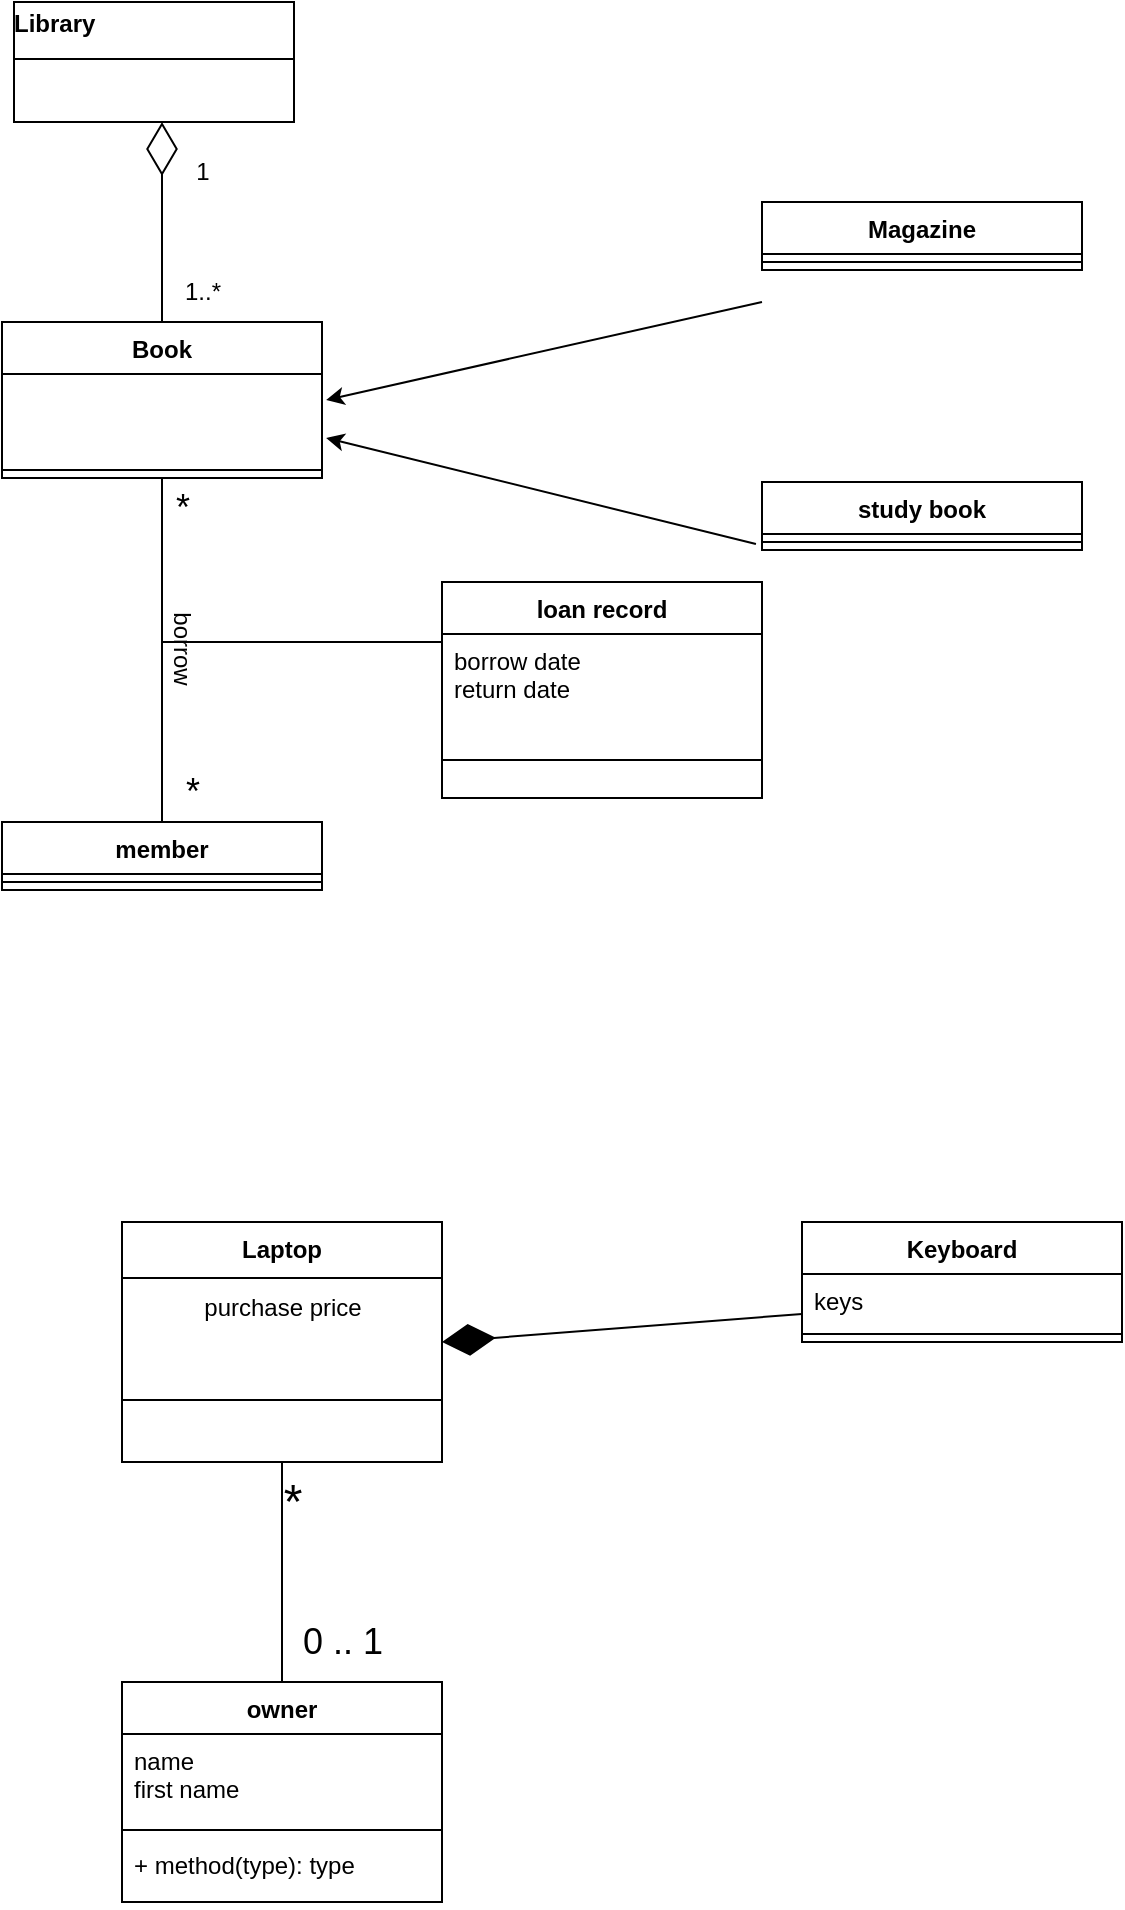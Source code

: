 <mxfile version="28.1.2">
  <diagram name="Page-1" id="4t1QrTCqXVNscy9vnB4k">
    <mxGraphModel dx="1186" dy="916" grid="1" gridSize="10" guides="1" tooltips="1" connect="1" arrows="1" fold="1" page="1" pageScale="1" pageWidth="827" pageHeight="1169" math="0" shadow="0">
      <root>
        <mxCell id="0" />
        <mxCell id="1" parent="0" />
        <mxCell id="gIvBNl1tFmCqU8H3zkNl-5" value="Book" style="swimlane;fontStyle=1;align=center;verticalAlign=top;childLayout=stackLayout;horizontal=1;startSize=26;horizontalStack=0;resizeParent=1;resizeParentMax=0;resizeLast=0;collapsible=1;marginBottom=0;whiteSpace=wrap;html=1;" vertex="1" parent="1">
          <mxGeometry x="100" y="200" width="160" height="78" as="geometry" />
        </mxCell>
        <mxCell id="gIvBNl1tFmCqU8H3zkNl-6" value="&lt;div&gt;&lt;br&gt;&lt;/div&gt;" style="text;strokeColor=none;fillColor=none;align=left;verticalAlign=top;spacingLeft=4;spacingRight=4;overflow=hidden;rotatable=0;points=[[0,0.5],[1,0.5]];portConstraint=eastwest;whiteSpace=wrap;html=1;" vertex="1" parent="gIvBNl1tFmCqU8H3zkNl-5">
          <mxGeometry y="26" width="160" height="44" as="geometry" />
        </mxCell>
        <mxCell id="gIvBNl1tFmCqU8H3zkNl-7" value="" style="line;strokeWidth=1;fillColor=none;align=left;verticalAlign=middle;spacingTop=-1;spacingLeft=3;spacingRight=3;rotatable=0;labelPosition=right;points=[];portConstraint=eastwest;strokeColor=inherit;" vertex="1" parent="gIvBNl1tFmCqU8H3zkNl-5">
          <mxGeometry y="70" width="160" height="8" as="geometry" />
        </mxCell>
        <mxCell id="gIvBNl1tFmCqU8H3zkNl-9" value="" style="endArrow=classic;html=1;rounded=0;entryX=1.013;entryY=0.295;entryDx=0;entryDy=0;entryPerimeter=0;" edge="1" parent="1" target="gIvBNl1tFmCqU8H3zkNl-6">
          <mxGeometry width="50" height="50" relative="1" as="geometry">
            <mxPoint x="480" y="190" as="sourcePoint" />
            <mxPoint x="550" y="199" as="targetPoint" />
            <Array as="points" />
          </mxGeometry>
        </mxCell>
        <mxCell id="gIvBNl1tFmCqU8H3zkNl-10" value="Magazine" style="swimlane;fontStyle=1;align=center;verticalAlign=top;childLayout=stackLayout;horizontal=1;startSize=26;horizontalStack=0;resizeParent=1;resizeParentMax=0;resizeLast=0;collapsible=1;marginBottom=0;whiteSpace=wrap;html=1;" vertex="1" parent="1">
          <mxGeometry x="480" y="140" width="160" height="34" as="geometry" />
        </mxCell>
        <mxCell id="gIvBNl1tFmCqU8H3zkNl-12" value="" style="line;strokeWidth=1;fillColor=none;align=left;verticalAlign=middle;spacingTop=-1;spacingLeft=3;spacingRight=3;rotatable=0;labelPosition=right;points=[];portConstraint=eastwest;strokeColor=inherit;" vertex="1" parent="gIvBNl1tFmCqU8H3zkNl-10">
          <mxGeometry y="26" width="160" height="8" as="geometry" />
        </mxCell>
        <mxCell id="gIvBNl1tFmCqU8H3zkNl-14" value="study book" style="swimlane;fontStyle=1;align=center;verticalAlign=top;childLayout=stackLayout;horizontal=1;startSize=26;horizontalStack=0;resizeParent=1;resizeParentMax=0;resizeLast=0;collapsible=1;marginBottom=0;whiteSpace=wrap;html=1;" vertex="1" parent="1">
          <mxGeometry x="480" y="280" width="160" height="34" as="geometry" />
        </mxCell>
        <mxCell id="gIvBNl1tFmCqU8H3zkNl-16" value="" style="line;strokeWidth=1;fillColor=none;align=left;verticalAlign=middle;spacingTop=-1;spacingLeft=3;spacingRight=3;rotatable=0;labelPosition=right;points=[];portConstraint=eastwest;strokeColor=inherit;" vertex="1" parent="gIvBNl1tFmCqU8H3zkNl-14">
          <mxGeometry y="26" width="160" height="8" as="geometry" />
        </mxCell>
        <mxCell id="gIvBNl1tFmCqU8H3zkNl-18" value="" style="endArrow=classic;html=1;rounded=0;entryX=1.013;entryY=0.727;entryDx=0;entryDy=0;entryPerimeter=0;exitX=-0.019;exitY=0.192;exitDx=0;exitDy=0;exitPerimeter=0;" edge="1" parent="1" target="gIvBNl1tFmCqU8H3zkNl-6">
          <mxGeometry width="50" height="50" relative="1" as="geometry">
            <mxPoint x="476.96" y="310.992" as="sourcePoint" />
            <mxPoint x="440" y="450" as="targetPoint" />
          </mxGeometry>
        </mxCell>
        <mxCell id="gIvBNl1tFmCqU8H3zkNl-23" value="member" style="swimlane;fontStyle=1;align=center;verticalAlign=top;childLayout=stackLayout;horizontal=1;startSize=26;horizontalStack=0;resizeParent=1;resizeParentMax=0;resizeLast=0;collapsible=1;marginBottom=0;whiteSpace=wrap;html=1;" vertex="1" parent="1">
          <mxGeometry x="100" y="450" width="160" height="34" as="geometry" />
        </mxCell>
        <mxCell id="gIvBNl1tFmCqU8H3zkNl-25" value="" style="line;strokeWidth=1;fillColor=none;align=left;verticalAlign=middle;spacingTop=-1;spacingLeft=3;spacingRight=3;rotatable=0;labelPosition=right;points=[];portConstraint=eastwest;strokeColor=inherit;" vertex="1" parent="gIvBNl1tFmCqU8H3zkNl-23">
          <mxGeometry y="26" width="160" height="8" as="geometry" />
        </mxCell>
        <mxCell id="gIvBNl1tFmCqU8H3zkNl-27" value="" style="endArrow=none;html=1;rounded=0;exitX=0.5;exitY=0;exitDx=0;exitDy=0;entryX=0.5;entryY=1;entryDx=0;entryDy=0;" edge="1" parent="1" source="gIvBNl1tFmCqU8H3zkNl-23" target="gIvBNl1tFmCqU8H3zkNl-5">
          <mxGeometry width="50" height="50" relative="1" as="geometry">
            <mxPoint x="390" y="380" as="sourcePoint" />
            <mxPoint x="440" y="330" as="targetPoint" />
          </mxGeometry>
        </mxCell>
        <mxCell id="gIvBNl1tFmCqU8H3zkNl-28" value="&lt;font style=&quot;font-size: 18px;&quot;&gt;*&lt;/font&gt;" style="text;html=1;align=center;verticalAlign=middle;resizable=0;points=[];autosize=1;strokeColor=none;fillColor=none;" vertex="1" parent="1">
          <mxGeometry x="180" y="415" width="30" height="40" as="geometry" />
        </mxCell>
        <mxCell id="gIvBNl1tFmCqU8H3zkNl-29" value="&lt;font style=&quot;font-size: 18px;&quot;&gt;*&lt;/font&gt;" style="text;html=1;align=center;verticalAlign=middle;resizable=0;points=[];autosize=1;strokeColor=none;fillColor=none;" vertex="1" parent="1">
          <mxGeometry x="175" y="273" width="30" height="40" as="geometry" />
        </mxCell>
        <mxCell id="gIvBNl1tFmCqU8H3zkNl-30" value="borrow" style="text;html=1;align=center;verticalAlign=middle;resizable=0;points=[];autosize=1;strokeColor=none;fillColor=none;rotation=90;" vertex="1" parent="1">
          <mxGeometry x="160" y="348" width="60" height="30" as="geometry" />
        </mxCell>
        <mxCell id="gIvBNl1tFmCqU8H3zkNl-31" value="" style="endArrow=none;html=1;rounded=0;exitX=0.45;exitY=0.833;exitDx=0;exitDy=0;exitPerimeter=0;" edge="1" parent="1" source="gIvBNl1tFmCqU8H3zkNl-30">
          <mxGeometry width="50" height="50" relative="1" as="geometry">
            <mxPoint x="390" y="380" as="sourcePoint" />
            <mxPoint x="320" y="360" as="targetPoint" />
          </mxGeometry>
        </mxCell>
        <mxCell id="gIvBNl1tFmCqU8H3zkNl-32" value="loan record" style="swimlane;fontStyle=1;align=center;verticalAlign=top;childLayout=stackLayout;horizontal=1;startSize=26;horizontalStack=0;resizeParent=1;resizeParentMax=0;resizeLast=0;collapsible=1;marginBottom=0;whiteSpace=wrap;html=1;direction=east;" vertex="1" parent="1">
          <mxGeometry x="320" y="330" width="160" height="108" as="geometry" />
        </mxCell>
        <mxCell id="gIvBNl1tFmCqU8H3zkNl-33" value="borrow date&lt;div&gt;return date&lt;/div&gt;" style="text;strokeColor=none;fillColor=none;align=left;verticalAlign=top;spacingLeft=4;spacingRight=4;overflow=hidden;rotatable=0;points=[[0,0.5],[1,0.5]];portConstraint=eastwest;whiteSpace=wrap;html=1;" vertex="1" parent="gIvBNl1tFmCqU8H3zkNl-32">
          <mxGeometry y="26" width="160" height="44" as="geometry" />
        </mxCell>
        <mxCell id="gIvBNl1tFmCqU8H3zkNl-34" value="" style="line;strokeWidth=1;fillColor=none;align=left;verticalAlign=middle;spacingTop=-1;spacingLeft=3;spacingRight=3;rotatable=0;labelPosition=right;points=[];portConstraint=eastwest;strokeColor=inherit;" vertex="1" parent="gIvBNl1tFmCqU8H3zkNl-32">
          <mxGeometry y="70" width="160" height="38" as="geometry" />
        </mxCell>
        <mxCell id="gIvBNl1tFmCqU8H3zkNl-36" value="" style="endArrow=diamondThin;endFill=0;endSize=24;html=1;rounded=0;exitX=0.5;exitY=0;exitDx=0;exitDy=0;" edge="1" parent="1" source="gIvBNl1tFmCqU8H3zkNl-5">
          <mxGeometry width="160" relative="1" as="geometry">
            <mxPoint x="200" y="130" as="sourcePoint" />
            <mxPoint x="180" y="100" as="targetPoint" />
          </mxGeometry>
        </mxCell>
        <mxCell id="gIvBNl1tFmCqU8H3zkNl-38" value="&lt;p style=&quot;margin:0px;margin-top:4px;text-align:center;&quot;&gt;&lt;/p&gt;&lt;div style=&quot;height:2px;&quot;&gt;&lt;b&gt;Library&lt;/b&gt;&lt;/div&gt;&lt;div style=&quot;height:2px;&quot;&gt;&lt;b&gt;&lt;br&gt;&lt;/b&gt;&lt;/div&gt;&lt;br&gt;&lt;hr size=&quot;1&quot; style=&quot;border-style:solid;&quot;&gt;&lt;div style=&quot;height:2px;&quot;&gt;&lt;/div&gt;" style="verticalAlign=top;align=left;overflow=fill;html=1;whiteSpace=wrap;" vertex="1" parent="1">
          <mxGeometry x="106" y="40" width="140" height="60" as="geometry" />
        </mxCell>
        <mxCell id="gIvBNl1tFmCqU8H3zkNl-53" value="Laptop" style="swimlane;fontStyle=1;align=center;verticalAlign=top;childLayout=stackLayout;horizontal=1;startSize=28;horizontalStack=0;resizeParent=1;resizeParentMax=0;resizeLast=0;collapsible=1;marginBottom=0;whiteSpace=wrap;html=1;" vertex="1" parent="1">
          <mxGeometry x="160" y="650" width="160" height="120" as="geometry" />
        </mxCell>
        <mxCell id="gIvBNl1tFmCqU8H3zkNl-69" value="purchase price" style="text;html=1;align=center;verticalAlign=middle;resizable=0;points=[];autosize=1;strokeColor=none;fillColor=none;" vertex="1" parent="gIvBNl1tFmCqU8H3zkNl-53">
          <mxGeometry y="28" width="160" height="30" as="geometry" />
        </mxCell>
        <mxCell id="gIvBNl1tFmCqU8H3zkNl-55" value="" style="line;strokeWidth=1;fillColor=none;align=left;verticalAlign=middle;spacingTop=-1;spacingLeft=3;spacingRight=3;rotatable=0;labelPosition=right;points=[];portConstraint=eastwest;strokeColor=inherit;" vertex="1" parent="gIvBNl1tFmCqU8H3zkNl-53">
          <mxGeometry y="58" width="160" height="62" as="geometry" />
        </mxCell>
        <mxCell id="gIvBNl1tFmCqU8H3zkNl-57" value="Keyboard" style="swimlane;fontStyle=1;align=center;verticalAlign=top;childLayout=stackLayout;horizontal=1;startSize=26;horizontalStack=0;resizeParent=1;resizeParentMax=0;resizeLast=0;collapsible=1;marginBottom=0;whiteSpace=wrap;html=1;" vertex="1" parent="1">
          <mxGeometry x="500" y="650" width="160" height="60" as="geometry" />
        </mxCell>
        <mxCell id="gIvBNl1tFmCqU8H3zkNl-58" value="keys" style="text;strokeColor=none;fillColor=none;align=left;verticalAlign=top;spacingLeft=4;spacingRight=4;overflow=hidden;rotatable=0;points=[[0,0.5],[1,0.5]];portConstraint=eastwest;whiteSpace=wrap;html=1;" vertex="1" parent="gIvBNl1tFmCqU8H3zkNl-57">
          <mxGeometry y="26" width="160" height="26" as="geometry" />
        </mxCell>
        <mxCell id="gIvBNl1tFmCqU8H3zkNl-59" value="" style="line;strokeWidth=1;fillColor=none;align=left;verticalAlign=middle;spacingTop=-1;spacingLeft=3;spacingRight=3;rotatable=0;labelPosition=right;points=[];portConstraint=eastwest;strokeColor=inherit;" vertex="1" parent="gIvBNl1tFmCqU8H3zkNl-57">
          <mxGeometry y="52" width="160" height="8" as="geometry" />
        </mxCell>
        <mxCell id="gIvBNl1tFmCqU8H3zkNl-61" value="" style="endArrow=diamondThin;endFill=1;endSize=24;html=1;rounded=0;exitX=0;exitY=0.769;exitDx=0;exitDy=0;exitPerimeter=0;entryX=1;entryY=0.5;entryDx=0;entryDy=0;" edge="1" parent="1" source="gIvBNl1tFmCqU8H3zkNl-58" target="gIvBNl1tFmCqU8H3zkNl-53">
          <mxGeometry width="160" relative="1" as="geometry">
            <mxPoint x="330" y="660" as="sourcePoint" />
            <mxPoint x="490" y="660" as="targetPoint" />
          </mxGeometry>
        </mxCell>
        <mxCell id="gIvBNl1tFmCqU8H3zkNl-62" value="" style="endArrow=none;html=1;rounded=0;entryX=0.5;entryY=1;entryDx=0;entryDy=0;exitX=0.5;exitY=0;exitDx=0;exitDy=0;" edge="1" parent="1" source="gIvBNl1tFmCqU8H3zkNl-63" target="gIvBNl1tFmCqU8H3zkNl-53">
          <mxGeometry width="50" height="50" relative="1" as="geometry">
            <mxPoint x="240" y="840" as="sourcePoint" />
            <mxPoint x="246" y="830" as="targetPoint" />
          </mxGeometry>
        </mxCell>
        <mxCell id="gIvBNl1tFmCqU8H3zkNl-63" value="owner" style="swimlane;fontStyle=1;align=center;verticalAlign=top;childLayout=stackLayout;horizontal=1;startSize=26;horizontalStack=0;resizeParent=1;resizeParentMax=0;resizeLast=0;collapsible=1;marginBottom=0;whiteSpace=wrap;html=1;" vertex="1" parent="1">
          <mxGeometry x="160" y="880" width="160" height="110" as="geometry" />
        </mxCell>
        <mxCell id="gIvBNl1tFmCqU8H3zkNl-64" value="name&lt;div&gt;first name&lt;/div&gt;" style="text;strokeColor=none;fillColor=none;align=left;verticalAlign=top;spacingLeft=4;spacingRight=4;overflow=hidden;rotatable=0;points=[[0,0.5],[1,0.5]];portConstraint=eastwest;whiteSpace=wrap;html=1;" vertex="1" parent="gIvBNl1tFmCqU8H3zkNl-63">
          <mxGeometry y="26" width="160" height="44" as="geometry" />
        </mxCell>
        <mxCell id="gIvBNl1tFmCqU8H3zkNl-65" value="" style="line;strokeWidth=1;fillColor=none;align=left;verticalAlign=middle;spacingTop=-1;spacingLeft=3;spacingRight=3;rotatable=0;labelPosition=right;points=[];portConstraint=eastwest;strokeColor=inherit;" vertex="1" parent="gIvBNl1tFmCqU8H3zkNl-63">
          <mxGeometry y="70" width="160" height="8" as="geometry" />
        </mxCell>
        <mxCell id="gIvBNl1tFmCqU8H3zkNl-66" value="+ method(type): type" style="text;strokeColor=none;fillColor=none;align=left;verticalAlign=top;spacingLeft=4;spacingRight=4;overflow=hidden;rotatable=0;points=[[0,0.5],[1,0.5]];portConstraint=eastwest;whiteSpace=wrap;html=1;" vertex="1" parent="gIvBNl1tFmCqU8H3zkNl-63">
          <mxGeometry y="78" width="160" height="32" as="geometry" />
        </mxCell>
        <mxCell id="gIvBNl1tFmCqU8H3zkNl-67" value="&lt;font style=&quot;font-size: 24px;&quot;&gt;*&lt;/font&gt;" style="text;html=1;align=center;verticalAlign=middle;resizable=0;points=[];autosize=1;strokeColor=none;fillColor=none;" vertex="1" parent="1">
          <mxGeometry x="230" y="770" width="30" height="40" as="geometry" />
        </mxCell>
        <mxCell id="gIvBNl1tFmCqU8H3zkNl-68" value="&lt;font style=&quot;font-size: 18px;&quot;&gt;0 .. 1&lt;/font&gt;" style="text;html=1;align=center;verticalAlign=middle;resizable=0;points=[];autosize=1;strokeColor=none;fillColor=none;" vertex="1" parent="1">
          <mxGeometry x="240" y="840" width="60" height="40" as="geometry" />
        </mxCell>
        <mxCell id="gIvBNl1tFmCqU8H3zkNl-70" value="1..*" style="text;html=1;align=center;verticalAlign=middle;resizable=0;points=[];autosize=1;strokeColor=none;fillColor=none;" vertex="1" parent="1">
          <mxGeometry x="180" y="170" width="40" height="30" as="geometry" />
        </mxCell>
        <mxCell id="gIvBNl1tFmCqU8H3zkNl-71" value="1" style="text;html=1;align=center;verticalAlign=middle;resizable=0;points=[];autosize=1;strokeColor=none;fillColor=none;" vertex="1" parent="1">
          <mxGeometry x="185" y="110" width="30" height="30" as="geometry" />
        </mxCell>
      </root>
    </mxGraphModel>
  </diagram>
</mxfile>
